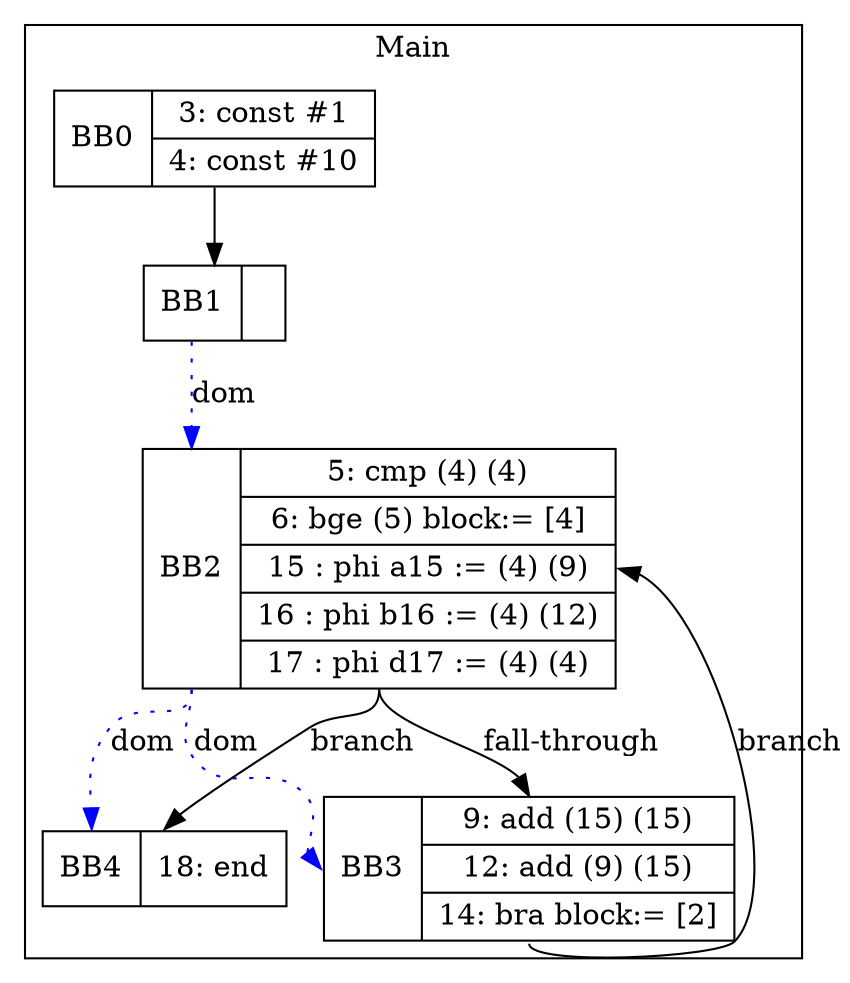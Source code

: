 digraph G {
node [shape=record];
subgraph cluster_main{
label = "Main";
BB0 [shape=record, label="<b>BB0|{3: const #1|4: const #10}"];
BB1 [shape=record, label="<b>BB1|}"];
BB2 [shape=record, label="<b>BB2|{5: cmp (4) (4)|6: bge (5) block:= [4]|15 : phi a15 := (4) (9)|16 : phi b16 := (4) (12)|17 : phi d17 := (4) (4)}"];
BB3 [shape=record, label="<b>BB3|{9: add (15) (15)|12: add (9) (15)|14: bra block:= [2]}"];
BB4 [shape=record, label="<b>BB4|{18: end}"];
}
BB0:s -> BB1:n ;
BB2:b -> BB3:b [color=blue, style=dotted, label="dom"];
BB2:b -> BB4:b [color=blue, style=dotted, label="dom"];
BB1:b -> BB2:b [color=blue, style=dotted, label="dom"];
BB2:s -> BB4:n [label="branch"];
BB3:s -> BB2:e [label="branch"];
BB2:s -> BB3:n [label="fall-through"];
}

